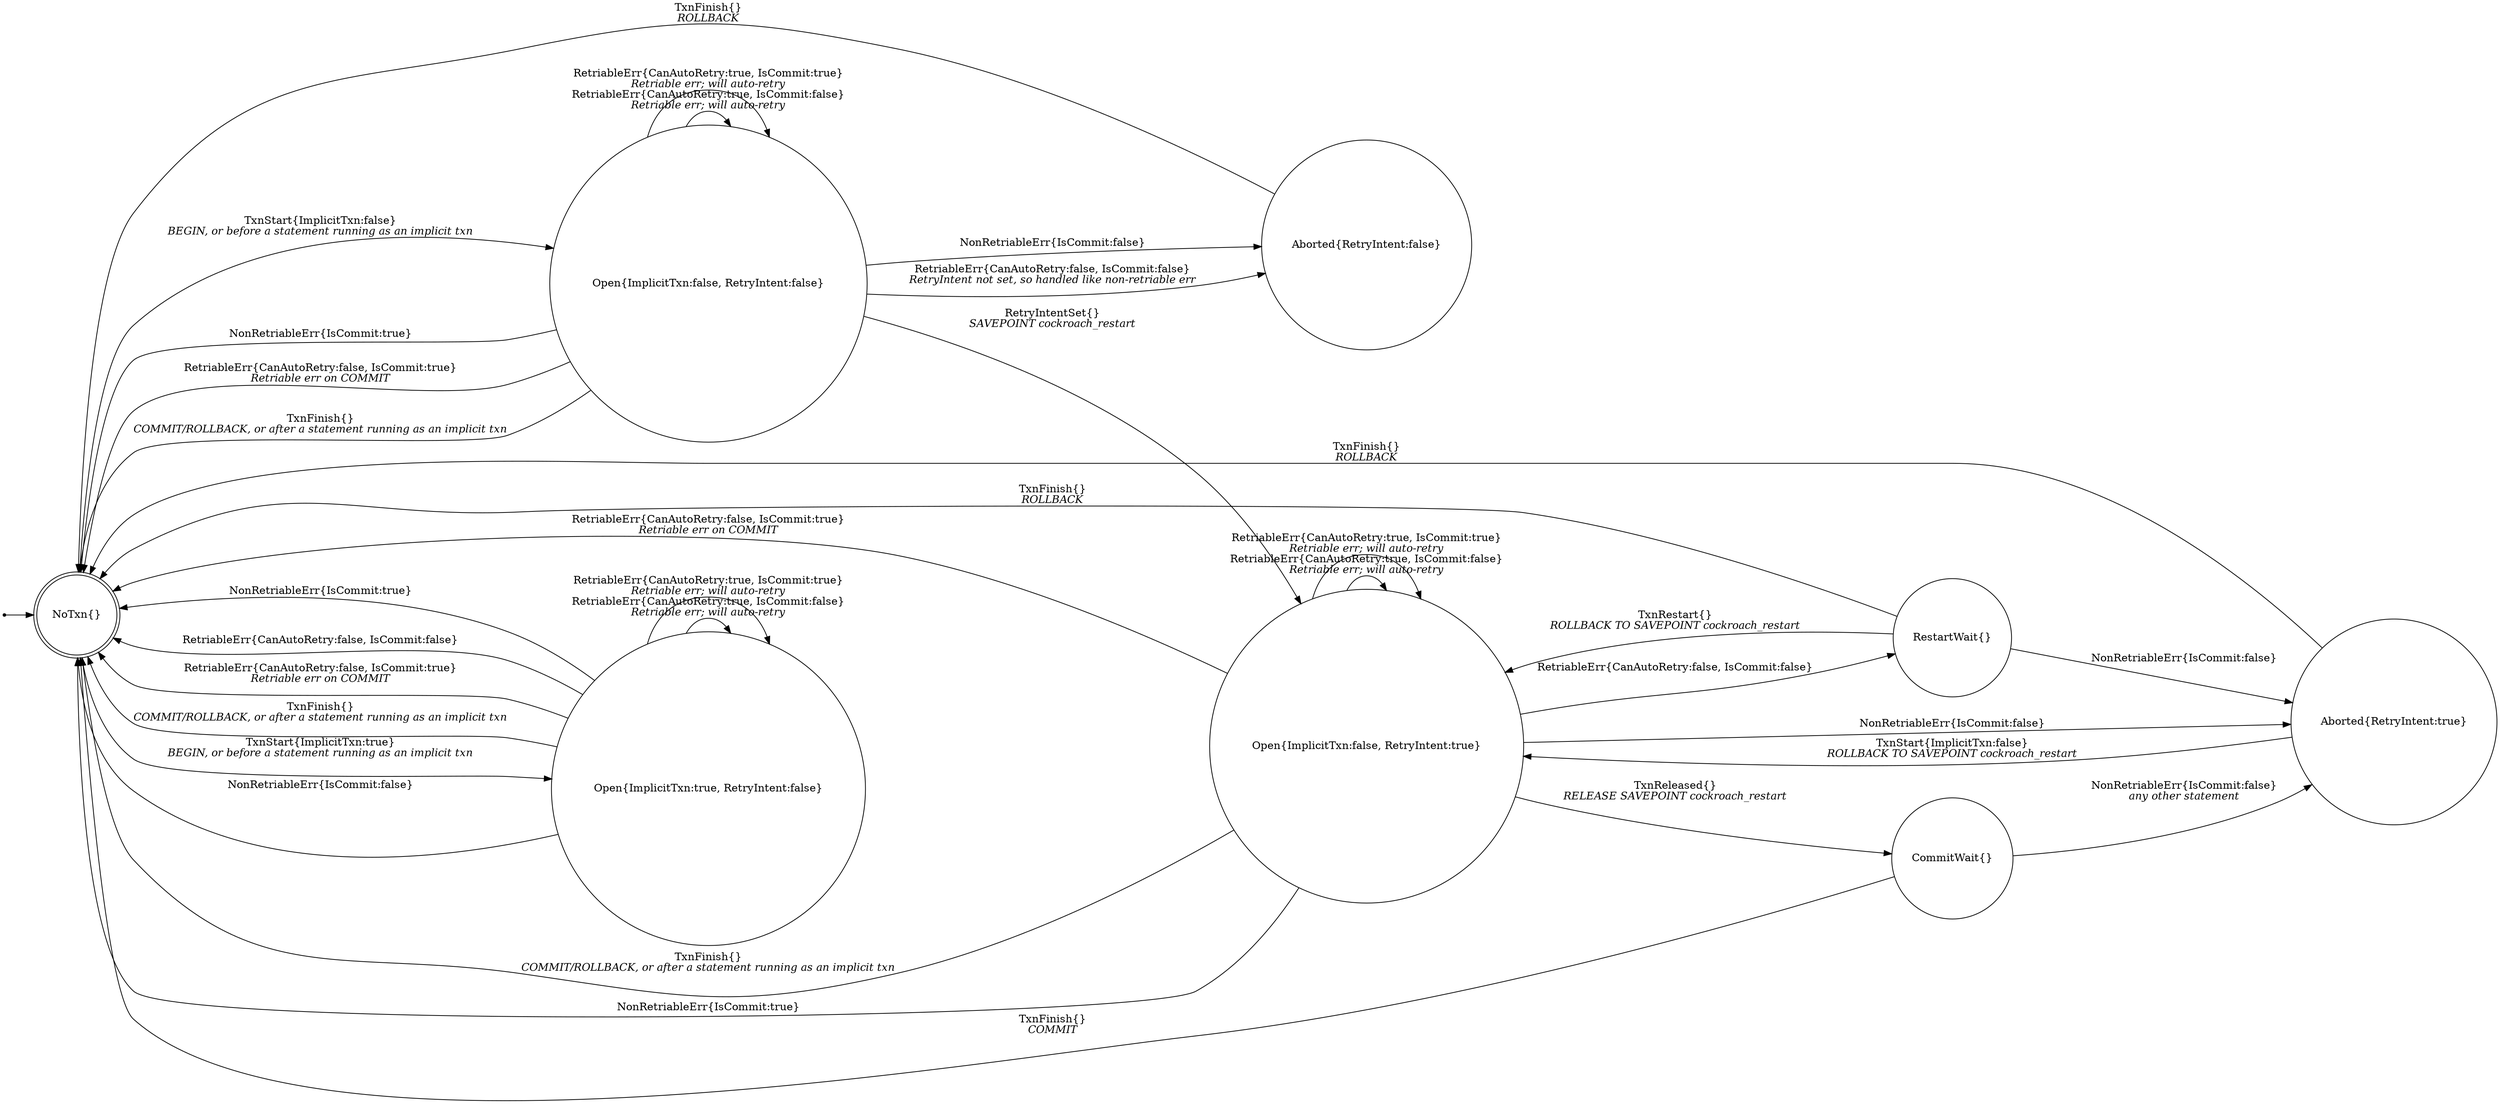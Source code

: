 // Code generated by "../util/fsm/gen/reports.sh TxnStateTransitions stateNoTxn"; DO NOT EDIT.
// To generate a .png file, run:
// brew install cairo pango
// brew install graphviz --with-pango
// dot -Tpng txnstatetransitions_diagram.gv -o txnstatetransitions_diagram.png".

// The Pango/Cairo renderer is needed for rendering our HTML labels.
digraph finite_state_machine {
	rankdir=LR;

	node [shape = doublecircle]; "NoTxn{}";
	node [shape = point ]; qi
	qi -> "NoTxn{}";

	node [shape = circle];
	"Aborted{RetryIntent:false}" -> "NoTxn{}" [label = <TxnFinish{}<BR/><I>ROLLBACK</I>>]
	"Aborted{RetryIntent:true}" -> "NoTxn{}" [label = <TxnFinish{}<BR/><I>ROLLBACK</I>>]
	"Aborted{RetryIntent:true}" -> "Open{ImplicitTxn:false, RetryIntent:true}" [label = <TxnStart{ImplicitTxn:false}<BR/><I>ROLLBACK TO SAVEPOINT cockroach_restart</I>>]
	"CommitWait{}" -> "Aborted{RetryIntent:true}" [label = <NonRetriableErr{IsCommit:false}<BR/><I>any other statement</I>>]
	"CommitWait{}" -> "NoTxn{}" [label = <TxnFinish{}<BR/><I>COMMIT</I>>]
	"NoTxn{}" -> "Open{ImplicitTxn:false, RetryIntent:false}" [label = <TxnStart{ImplicitTxn:false}<BR/><I>BEGIN, or before a statement running as an implicit txn</I>>]
	"NoTxn{}" -> "Open{ImplicitTxn:true, RetryIntent:false}" [label = <TxnStart{ImplicitTxn:true}<BR/><I>BEGIN, or before a statement running as an implicit txn</I>>]
	"Open{ImplicitTxn:false, RetryIntent:false}" -> "Aborted{RetryIntent:false}" [label = "NonRetriableErr{IsCommit:false}"]
	"Open{ImplicitTxn:false, RetryIntent:false}" -> "NoTxn{}" [label = "NonRetriableErr{IsCommit:true}"]
	"Open{ImplicitTxn:false, RetryIntent:false}" -> "Aborted{RetryIntent:false}" [label = <RetriableErr{CanAutoRetry:false, IsCommit:false}<BR/><I>RetryIntent not set, so handled like non-retriable err</I>>]
	"Open{ImplicitTxn:false, RetryIntent:false}" -> "NoTxn{}" [label = <RetriableErr{CanAutoRetry:false, IsCommit:true}<BR/><I>Retriable err on COMMIT</I>>]
	"Open{ImplicitTxn:false, RetryIntent:false}" -> "Open{ImplicitTxn:false, RetryIntent:false}" [label = <RetriableErr{CanAutoRetry:true, IsCommit:false}<BR/><I>Retriable err; will auto-retry</I>>]
	"Open{ImplicitTxn:false, RetryIntent:false}" -> "Open{ImplicitTxn:false, RetryIntent:false}" [label = <RetriableErr{CanAutoRetry:true, IsCommit:true}<BR/><I>Retriable err; will auto-retry</I>>]
	"Open{ImplicitTxn:false, RetryIntent:false}" -> "Open{ImplicitTxn:false, RetryIntent:true}" [label = <RetryIntentSet{}<BR/><I>SAVEPOINT cockroach_restart</I>>]
	"Open{ImplicitTxn:false, RetryIntent:false}" -> "NoTxn{}" [label = <TxnFinish{}<BR/><I>COMMIT/ROLLBACK, or after a statement running as an implicit txn</I>>]
	"Open{ImplicitTxn:false, RetryIntent:true}" -> "Aborted{RetryIntent:true}" [label = "NonRetriableErr{IsCommit:false}"]
	"Open{ImplicitTxn:false, RetryIntent:true}" -> "NoTxn{}" [label = "NonRetriableErr{IsCommit:true}"]
	"Open{ImplicitTxn:false, RetryIntent:true}" -> "RestartWait{}" [label = "RetriableErr{CanAutoRetry:false, IsCommit:false}"]
	"Open{ImplicitTxn:false, RetryIntent:true}" -> "NoTxn{}" [label = <RetriableErr{CanAutoRetry:false, IsCommit:true}<BR/><I>Retriable err on COMMIT</I>>]
	"Open{ImplicitTxn:false, RetryIntent:true}" -> "Open{ImplicitTxn:false, RetryIntent:true}" [label = <RetriableErr{CanAutoRetry:true, IsCommit:false}<BR/><I>Retriable err; will auto-retry</I>>]
	"Open{ImplicitTxn:false, RetryIntent:true}" -> "Open{ImplicitTxn:false, RetryIntent:true}" [label = <RetriableErr{CanAutoRetry:true, IsCommit:true}<BR/><I>Retriable err; will auto-retry</I>>]
	"Open{ImplicitTxn:false, RetryIntent:true}" -> "NoTxn{}" [label = <TxnFinish{}<BR/><I>COMMIT/ROLLBACK, or after a statement running as an implicit txn</I>>]
	"Open{ImplicitTxn:false, RetryIntent:true}" -> "CommitWait{}" [label = <TxnReleased{}<BR/><I>RELEASE SAVEPOINT cockroach_restart</I>>]
	"Open{ImplicitTxn:true, RetryIntent:false}" -> "NoTxn{}" [label = "NonRetriableErr{IsCommit:false}"]
	"Open{ImplicitTxn:true, RetryIntent:false}" -> "NoTxn{}" [label = "NonRetriableErr{IsCommit:true}"]
	"Open{ImplicitTxn:true, RetryIntent:false}" -> "NoTxn{}" [label = "RetriableErr{CanAutoRetry:false, IsCommit:false}"]
	"Open{ImplicitTxn:true, RetryIntent:false}" -> "NoTxn{}" [label = <RetriableErr{CanAutoRetry:false, IsCommit:true}<BR/><I>Retriable err on COMMIT</I>>]
	"Open{ImplicitTxn:true, RetryIntent:false}" -> "Open{ImplicitTxn:true, RetryIntent:false}" [label = <RetriableErr{CanAutoRetry:true, IsCommit:false}<BR/><I>Retriable err; will auto-retry</I>>]
	"Open{ImplicitTxn:true, RetryIntent:false}" -> "Open{ImplicitTxn:true, RetryIntent:false}" [label = <RetriableErr{CanAutoRetry:true, IsCommit:true}<BR/><I>Retriable err; will auto-retry</I>>]
	"Open{ImplicitTxn:true, RetryIntent:false}" -> "NoTxn{}" [label = <TxnFinish{}<BR/><I>COMMIT/ROLLBACK, or after a statement running as an implicit txn</I>>]
	"RestartWait{}" -> "Aborted{RetryIntent:true}" [label = "NonRetriableErr{IsCommit:false}"]
	"RestartWait{}" -> "NoTxn{}" [label = <TxnFinish{}<BR/><I>ROLLBACK</I>>]
	"RestartWait{}" -> "Open{ImplicitTxn:false, RetryIntent:true}" [label = <TxnRestart{}<BR/><I>ROLLBACK TO SAVEPOINT cockroach_restart</I>>]
}
